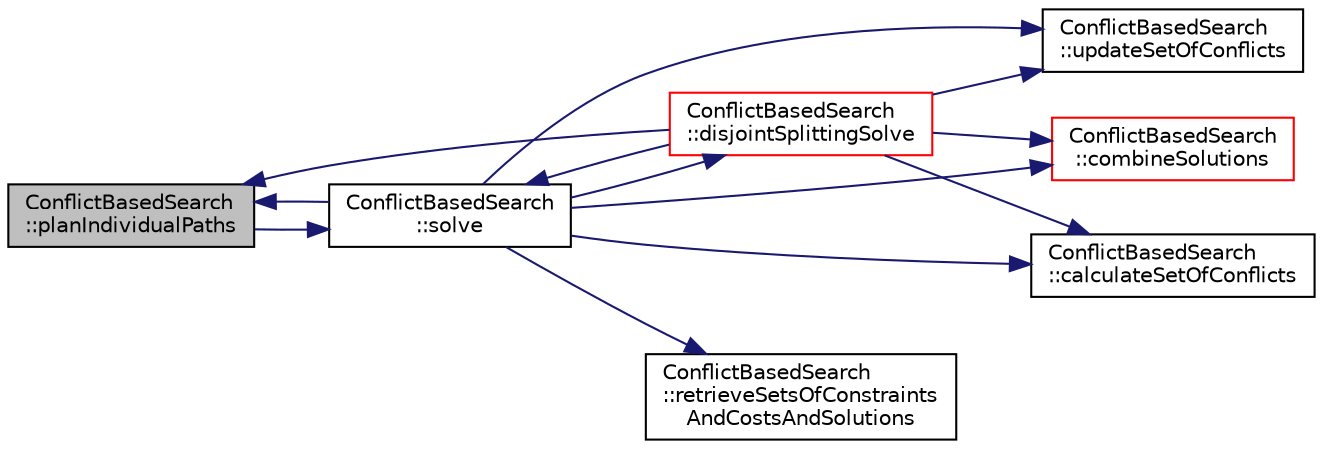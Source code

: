 digraph "ConflictBasedSearch::planIndividualPaths"
{
 // INTERACTIVE_SVG=YES
 // LATEX_PDF_SIZE
  edge [fontname="Helvetica",fontsize="10",labelfontname="Helvetica",labelfontsize="10"];
  node [fontname="Helvetica",fontsize="10",shape=record];
  rankdir="LR";
  Node1 [label="ConflictBasedSearch\l::planIndividualPaths",height=0.2,width=0.4,color="black", fillcolor="grey75", style="filled", fontcolor="black",tooltip=" "];
  Node1 -> Node2 [color="midnightblue",fontsize="10",style="solid",fontname="Helvetica"];
  Node2 [label="ConflictBasedSearch\l::solve",height=0.2,width=0.4,color="black", fillcolor="white", style="filled",URL="$classConflictBasedSearch.html#a6aadc55f462faad9ce67903a59b96c62",tooltip=" "];
  Node2 -> Node3 [color="midnightblue",fontsize="10",style="solid",fontname="Helvetica"];
  Node3 [label="ConflictBasedSearch\l::calculateSetOfConflicts",height=0.2,width=0.4,color="black", fillcolor="white", style="filled",URL="$classConflictBasedSearch.html#a6070f03e97d9e3ea822f5ed1a0bfe9a1",tooltip=" "];
  Node2 -> Node4 [color="midnightblue",fontsize="10",style="solid",fontname="Helvetica"];
  Node4 [label="ConflictBasedSearch\l::combineSolutions",height=0.2,width=0.4,color="red", fillcolor="white", style="filled",URL="$classConflictBasedSearch.html#a6d17a328ed4bd26bf58503a87761164c",tooltip=" "];
  Node2 -> Node6 [color="midnightblue",fontsize="10",style="solid",fontname="Helvetica"];
  Node6 [label="ConflictBasedSearch\l::disjointSplittingSolve",height=0.2,width=0.4,color="red", fillcolor="white", style="filled",URL="$classConflictBasedSearch.html#a1e9a1fbd7e074039fee97bc5ad4c6b55",tooltip=" "];
  Node6 -> Node3 [color="midnightblue",fontsize="10",style="solid",fontname="Helvetica"];
  Node6 -> Node4 [color="midnightblue",fontsize="10",style="solid",fontname="Helvetica"];
  Node6 -> Node1 [color="midnightblue",fontsize="10",style="solid",fontname="Helvetica"];
  Node6 -> Node2 [color="midnightblue",fontsize="10",style="solid",fontname="Helvetica"];
  Node6 -> Node12 [color="midnightblue",fontsize="10",style="solid",fontname="Helvetica"];
  Node12 [label="ConflictBasedSearch\l::updateSetOfConflicts",height=0.2,width=0.4,color="black", fillcolor="white", style="filled",URL="$classConflictBasedSearch.html#a727a9172ea3f3fbf4eca9f247d3f5356",tooltip=" "];
  Node2 -> Node1 [color="midnightblue",fontsize="10",style="solid",fontname="Helvetica"];
  Node2 -> Node13 [color="midnightblue",fontsize="10",style="solid",fontname="Helvetica"];
  Node13 [label="ConflictBasedSearch\l::retrieveSetsOfConstraints\lAndCostsAndSolutions",height=0.2,width=0.4,color="black", fillcolor="white", style="filled",URL="$classConflictBasedSearch.html#adfcf0b5e67e17a8eada77fed4ed4ea20",tooltip=" "];
  Node2 -> Node12 [color="midnightblue",fontsize="10",style="solid",fontname="Helvetica"];
}
